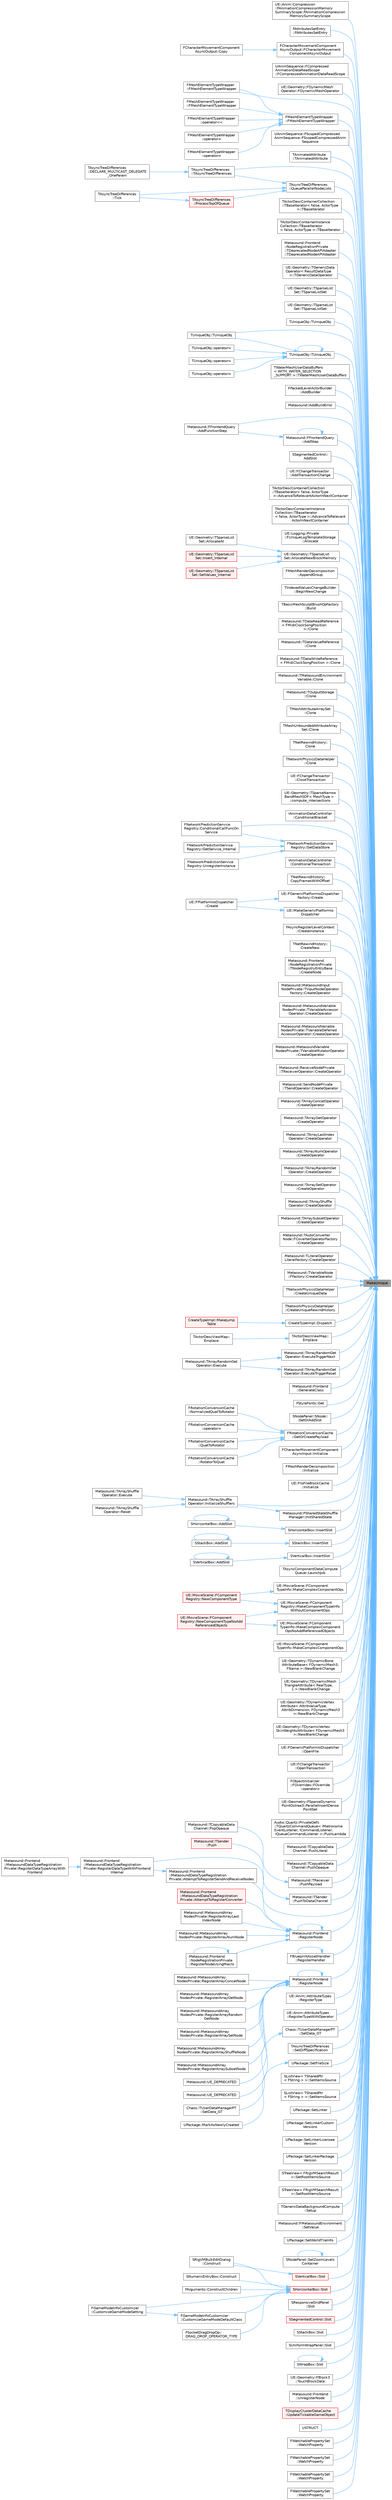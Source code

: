 digraph "MakeUnique"
{
 // INTERACTIVE_SVG=YES
 // LATEX_PDF_SIZE
  bgcolor="transparent";
  edge [fontname=Helvetica,fontsize=10,labelfontname=Helvetica,labelfontsize=10];
  node [fontname=Helvetica,fontsize=10,shape=box,height=0.2,width=0.4];
  rankdir="RL";
  Node1 [id="Node000001",label="MakeUnique",height=0.2,width=0.4,color="gray40", fillcolor="grey60", style="filled", fontcolor="black",tooltip="Overload to cause a compile error when MakeUnique<T[N]> is attempted."];
  Node1 -> Node2 [id="edge1_Node000001_Node000002",dir="back",color="steelblue1",style="solid",tooltip=" "];
  Node2 [id="Node000002",label="UE::Anim::Compression\l::FAnimationCompressionMemory\lSummaryScope::FAnimationCompression\lMemorySummaryScope",height=0.2,width=0.4,color="grey40", fillcolor="white", style="filled",URL="$d5/d18/structUE_1_1Anim_1_1Compression_1_1FAnimationCompressionMemorySummaryScope.html#ae3327f23ef857279e801bccef1d4de46",tooltip=" "];
  Node1 -> Node3 [id="edge2_Node000001_Node000003",dir="back",color="steelblue1",style="solid",tooltip=" "];
  Node3 [id="Node000003",label="FAttributesSetEntry\l::FAttributesSetEntry",height=0.2,width=0.4,color="grey40", fillcolor="white", style="filled",URL="$db/dde/classFAttributesSetEntry.html#a6cf7b97478cbaa28c423699ec5b17672",tooltip="Construct a valid FAttributesSetEntry of the concrete type specified."];
  Node1 -> Node4 [id="edge3_Node000001_Node000004",dir="back",color="steelblue1",style="solid",tooltip=" "];
  Node4 [id="Node000004",label="FCharacterMovementComponent\lAsyncOutput::FCharacterMovement\lComponentAsyncOutput",height=0.2,width=0.4,color="grey40", fillcolor="white", style="filled",URL="$db/d49/structFCharacterMovementComponentAsyncOutput.html#abe2a39ee21b822799dfb53ac25311e48",tooltip=" "];
  Node4 -> Node5 [id="edge4_Node000004_Node000005",dir="back",color="steelblue1",style="solid",tooltip=" "];
  Node5 [id="Node000005",label="FCharacterMovementComponent\lAsyncOutput::Copy",height=0.2,width=0.4,color="grey40", fillcolor="white", style="filled",URL="$db/d49/structFCharacterMovementComponentAsyncOutput.html#a4fdb5b9e27a382d0fc57a11194564eed",tooltip=" "];
  Node1 -> Node6 [id="edge5_Node000001_Node000006",dir="back",color="steelblue1",style="solid",tooltip=" "];
  Node6 [id="Node000006",label="UAnimSequence::FCompressed\lAnimationDataReadScope\l::FCompressedAnimationDataReadScope",height=0.2,width=0.4,color="grey40", fillcolor="white", style="filled",URL="$d6/dfd/structUAnimSequence_1_1FCompressedAnimationDataReadScope.html#afc1648b3545df8b5984e97359bcd1987",tooltip=" "];
  Node1 -> Node7 [id="edge6_Node000001_Node000007",dir="back",color="steelblue1",style="solid",tooltip=" "];
  Node7 [id="Node000007",label="UE::Geometry::FDynamicMesh\lOperator::FDynamicMeshOperator",height=0.2,width=0.4,color="grey40", fillcolor="white", style="filled",URL="$d2/d3e/classUE_1_1Geometry_1_1FDynamicMeshOperator.html#ab3ab54552c0f598ccaf662d38a7558a0",tooltip=" "];
  Node1 -> Node8 [id="edge7_Node000001_Node000008",dir="back",color="steelblue1",style="solid",tooltip=" "];
  Node8 [id="Node000008",label="FMeshElementTypeWrapper\l::FMeshElementTypeWrapper",height=0.2,width=0.4,color="grey40", fillcolor="white", style="filled",URL="$dd/d20/classFMeshElementTypeWrapper.html#a2a1a02d8f05e173f334e44a99607a8cf",tooltip="Copy constructor - make a deep copy of the MeshElementType through the TUniquePtr."];
  Node1 -> Node9 [id="edge8_Node000001_Node000009",dir="back",color="steelblue1",style="solid",tooltip=" "];
  Node9 [id="Node000009",label="FMeshElementTypeWrapper\l::FMeshElementTypeWrapper",height=0.2,width=0.4,color="grey40", fillcolor="white", style="filled",URL="$dd/d20/classFMeshElementTypeWrapper.html#a7726bed993f9498fdfb572f7654c2650",tooltip="Default constructor - construct a MeshElementType, optionally with more than one channel."];
  Node9 -> Node8 [id="edge9_Node000009_Node000008",dir="back",color="steelblue1",style="solid",tooltip=" "];
  Node9 -> Node10 [id="edge10_Node000009_Node000010",dir="back",color="steelblue1",style="solid",tooltip=" "];
  Node10 [id="Node000010",label="FMeshElementTypeWrapper\l::FMeshElementTypeWrapper",height=0.2,width=0.4,color="grey40", fillcolor="white", style="filled",URL="$dd/d20/classFMeshElementTypeWrapper.html#ae5009573e5c08865a96354d7d1196ccf",tooltip="Default move constructor."];
  Node9 -> Node11 [id="edge11_Node000009_Node000011",dir="back",color="steelblue1",style="solid",tooltip=" "];
  Node11 [id="Node000011",label="FMeshElementTypeWrapper\l::operator\<\<",height=0.2,width=0.4,color="grey40", fillcolor="white", style="filled",URL="$dd/d20/classFMeshElementTypeWrapper.html#ab423c41a8b10b7c3a53a42cb54002ec5",tooltip="Serializer."];
  Node9 -> Node12 [id="edge12_Node000009_Node000012",dir="back",color="steelblue1",style="solid",tooltip=" "];
  Node12 [id="Node000012",label="FMeshElementTypeWrapper\l::operator=",height=0.2,width=0.4,color="grey40", fillcolor="white", style="filled",URL="$dd/d20/classFMeshElementTypeWrapper.html#a13159314c2ea855ec2300dc327bb7988",tooltip="Copy assignment."];
  Node9 -> Node13 [id="edge13_Node000009_Node000013",dir="back",color="steelblue1",style="solid",tooltip=" "];
  Node13 [id="Node000013",label="FMeshElementTypeWrapper\l::operator=",height=0.2,width=0.4,color="grey40", fillcolor="white", style="filled",URL="$dd/d20/classFMeshElementTypeWrapper.html#ac5b50b91925e3ac729a445ff80823663",tooltip="Default move assignment."];
  Node1 -> Node14 [id="edge14_Node000001_Node000014",dir="back",color="steelblue1",style="solid",tooltip=" "];
  Node14 [id="Node000014",label="UAnimSequence::FScopedCompressed\lAnimSequence::FScopedCompressedAnim\lSequence",height=0.2,width=0.4,color="grey40", fillcolor="white", style="filled",URL="$d6/d9f/structUAnimSequence_1_1FScopedCompressedAnimSequence.html#a65334fbd65a390c9ec6d3c5032c6b044",tooltip=" "];
  Node1 -> Node15 [id="edge15_Node000001_Node000015",dir="back",color="steelblue1",style="solid",tooltip=" "];
  Node15 [id="Node000015",label="TAnimatedAttribute\l::TAnimatedAttribute",height=0.2,width=0.4,color="grey40", fillcolor="white", style="filled",URL="$d3/d6c/classTAnimatedAttribute.html#abc1140711cdccc510b5ebd7a6bef4cf7",tooltip="Construct only from interpolator settings This is used only for the Create methods and only accessibl..."];
  Node1 -> Node16 [id="edge16_Node000001_Node000016",dir="back",color="steelblue1",style="solid",tooltip=" "];
  Node16 [id="Node000016",label="TAsyncTreeDifferences\l::TAsyncTreeDifferences",height=0.2,width=0.4,color="grey40", fillcolor="white", style="filled",URL="$d7/d73/classTAsyncTreeDifferences.html#a6680f6e8715954e4e8bcd67859c70cf4",tooltip=" "];
  Node16 -> Node17 [id="edge17_Node000016_Node000017",dir="back",color="steelblue1",style="solid",tooltip=" "];
  Node17 [id="Node000017",label="TAsyncTreeDifferences\l::DECLARE_MULTICAST_DELEGATE\l_OneParam",height=0.2,width=0.4,color="grey40", fillcolor="white", style="filled",URL="$d7/d73/classTAsyncTreeDifferences.html#a32494cf8eab418fee5a9f7858811418b",tooltip=" "];
  Node1 -> Node18 [id="edge18_Node000001_Node000018",dir="back",color="steelblue1",style="solid",tooltip=" "];
  Node18 [id="Node000018",label="TActorDescContainerCollection\l::TBaseIterator\< false, ActorType\l \>::TBaseIterator",height=0.2,width=0.4,color="grey40", fillcolor="white", style="filled",URL="$d0/d8c/classTActorDescContainerCollection_1_1TBaseIterator.html#aff21b687de4a5da57f3974e5db780021",tooltip=" "];
  Node1 -> Node19 [id="edge19_Node000001_Node000019",dir="back",color="steelblue1",style="solid",tooltip=" "];
  Node19 [id="Node000019",label="TActorDescContainerInstance\lCollection::TBaseIterator\l\< false, ActorType \>::TBaseIterator",height=0.2,width=0.4,color="grey40", fillcolor="white", style="filled",URL="$dd/da4/classTActorDescContainerInstanceCollection_1_1TBaseIterator.html#abbe7a0b1745622d73c700e198d6e0f33",tooltip=" "];
  Node1 -> Node20 [id="edge20_Node000001_Node000020",dir="back",color="steelblue1",style="solid",tooltip=" "];
  Node20 [id="Node000020",label="Metasound::Frontend\l::NodeRegistrationPrivate\l::TDeprecatedNodeAPIAdapter\l::TDeprecatedNodeAPIAdapter",height=0.2,width=0.4,color="grey40", fillcolor="white", style="filled",URL="$d7/dcc/classMetasound_1_1Frontend_1_1NodeRegistrationPrivate_1_1TDeprecatedNodeAPIAdapter.html#a5f49899651217de440b33cad7200dc9b",tooltip=" "];
  Node1 -> Node21 [id="edge21_Node000001_Node000021",dir="back",color="steelblue1",style="solid",tooltip=" "];
  Node21 [id="Node000021",label="UE::Geometry::TGenericData\lOperator\< ResultDataType\l \>::TGenericDataOperator",height=0.2,width=0.4,color="grey40", fillcolor="white", style="filled",URL="$d1/d72/classUE_1_1Geometry_1_1TGenericDataOperator.html#a41b1419099dd352f9eb0c90d5cd3af00",tooltip=" "];
  Node1 -> Node22 [id="edge22_Node000001_Node000022",dir="back",color="steelblue1",style="solid",tooltip=" "];
  Node22 [id="Node000022",label="UE::Geometry::TSparseList\lSet::TSparseListSet",height=0.2,width=0.4,color="grey40", fillcolor="white", style="filled",URL="$de/de5/structUE_1_1Geometry_1_1TSparseListSet.html#a08e1960c942bd8fc32ff4873cf6ac526",tooltip=" "];
  Node1 -> Node23 [id="edge23_Node000001_Node000023",dir="back",color="steelblue1",style="solid",tooltip=" "];
  Node23 [id="Node000023",label="UE::Geometry::TSparseList\lSet::TSparseListSet",height=0.2,width=0.4,color="grey40", fillcolor="white", style="filled",URL="$de/de5/structUE_1_1Geometry_1_1TSparseListSet.html#a2a259beaeb8deaad2e3dcab66aa947d6",tooltip=" "];
  Node1 -> Node24 [id="edge24_Node000001_Node000024",dir="back",color="steelblue1",style="solid",tooltip=" "];
  Node24 [id="Node000024",label="TUniqueObj::TUniqueObj",height=0.2,width=0.4,color="grey40", fillcolor="white", style="filled",URL="$de/d7e/classTUniqueObj.html#ad8969969d3022233a59e97b2e796105b",tooltip=" "];
  Node1 -> Node25 [id="edge25_Node000001_Node000025",dir="back",color="steelblue1",style="solid",tooltip=" "];
  Node25 [id="Node000025",label="TUniqueObj::TUniqueObj",height=0.2,width=0.4,color="grey40", fillcolor="white", style="filled",URL="$de/d7e/classTUniqueObj.html#af39429eb4bfa14b8f8b788db3c3e56f7",tooltip=" "];
  Node25 -> Node25 [id="edge26_Node000025_Node000025",dir="back",color="steelblue1",style="solid",tooltip=" "];
  Node25 -> Node26 [id="edge27_Node000025_Node000026",dir="back",color="steelblue1",style="solid",tooltip=" "];
  Node26 [id="Node000026",label="TUniqueObj::TUniqueObj",height=0.2,width=0.4,color="grey40", fillcolor="white", style="filled",URL="$de/d7e/classTUniqueObj.html#a120b9cc9086381e44ad158e845902c4a",tooltip=" "];
  Node25 -> Node27 [id="edge28_Node000025_Node000027",dir="back",color="steelblue1",style="solid",tooltip=" "];
  Node27 [id="Node000027",label="TUniqueObj::operator=",height=0.2,width=0.4,color="grey40", fillcolor="white", style="filled",URL="$de/d7e/classTUniqueObj.html#a4a6d52a8977de43aea60585deaf90865",tooltip=" "];
  Node25 -> Node28 [id="edge29_Node000025_Node000028",dir="back",color="steelblue1",style="solid",tooltip=" "];
  Node28 [id="Node000028",label="TUniqueObj::operator=",height=0.2,width=0.4,color="grey40", fillcolor="white", style="filled",URL="$de/d7e/classTUniqueObj.html#a4dcb9e7437a3d1f53c80f09e4d500d1b",tooltip=" "];
  Node25 -> Node29 [id="edge30_Node000025_Node000029",dir="back",color="steelblue1",style="solid",tooltip=" "];
  Node29 [id="Node000029",label="TUniqueObj::operator=",height=0.2,width=0.4,color="grey40", fillcolor="white", style="filled",URL="$de/d7e/classTUniqueObj.html#a691c69fd228874c7c169c5f7804dee7c",tooltip=" "];
  Node1 -> Node26 [id="edge31_Node000001_Node000026",dir="back",color="steelblue1",style="solid",tooltip=" "];
  Node1 -> Node30 [id="edge32_Node000001_Node000030",dir="back",color="steelblue1",style="solid",tooltip=" "];
  Node30 [id="Node000030",label="TWaterMeshUserDataBuffers\l\< WITH_WATER_SELECTION\l_SUPPORT \>::TWaterMeshUserDataBuffers",height=0.2,width=0.4,color="grey40", fillcolor="white", style="filled",URL="$dc/d2e/structTWaterMeshUserDataBuffers.html#acb8567ee24da6cfcfb124f6fd73d7f81",tooltip=" "];
  Node1 -> Node31 [id="edge33_Node000001_Node000031",dir="back",color="steelblue1",style="solid",tooltip=" "];
  Node31 [id="Node000031",label="FPackedLevelActorBuilder\l::AddBuilder",height=0.2,width=0.4,color="grey40", fillcolor="white", style="filled",URL="$d5/da8/classFPackedLevelActorBuilder.html#af3c5ccc0025583abbe2369daf9cd21df",tooltip=" "];
  Node1 -> Node32 [id="edge34_Node000001_Node000032",dir="back",color="steelblue1",style="solid",tooltip=" "];
  Node32 [id="Node000032",label="Metasound::AddBuildError",height=0.2,width=0.4,color="grey40", fillcolor="white", style="filled",URL="$d8/d33/namespaceMetasound.html#a0915f282bec2464ac7f3762bf739b520",tooltip="Convenience template for adding build errors."];
  Node1 -> Node33 [id="edge35_Node000001_Node000033",dir="back",color="steelblue1",style="solid",tooltip=" "];
  Node33 [id="Node000033",label="Metasound::FFrontendQuery\l::AddFunctionStep",height=0.2,width=0.4,color="grey40", fillcolor="white", style="filled",URL="$d3/d64/classMetasound_1_1FFrontendQuery.html#a1e34435016b5ac0e78b05c2a222d637e",tooltip=" "];
  Node1 -> Node34 [id="edge36_Node000001_Node000034",dir="back",color="steelblue1",style="solid",tooltip=" "];
  Node34 [id="Node000034",label="SSegmentedControl::\lAddSlot",height=0.2,width=0.4,color="grey40", fillcolor="white", style="filled",URL="$d3/daa/classSSegmentedControl.html#a8fc5d92b6647fa4e32be0accdbc2a19a",tooltip=" "];
  Node1 -> Node35 [id="edge37_Node000001_Node000035",dir="back",color="steelblue1",style="solid",tooltip=" "];
  Node35 [id="Node000035",label="Metasound::FFrontendQuery\l::AddStep",height=0.2,width=0.4,color="grey40", fillcolor="white", style="filled",URL="$d3/d64/classMetasound_1_1FFrontendQuery.html#a47159922bb5a90c825aa214bf8c7d579",tooltip="Add a step to the query."];
  Node35 -> Node33 [id="edge38_Node000035_Node000033",dir="back",color="steelblue1",style="solid",tooltip=" "];
  Node35 -> Node35 [id="edge39_Node000035_Node000035",dir="back",color="steelblue1",style="solid",tooltip=" "];
  Node1 -> Node36 [id="edge40_Node000001_Node000036",dir="back",color="steelblue1",style="solid",tooltip=" "];
  Node36 [id="Node000036",label="UE::FChangeTransactor\l::AddTransactionChange",height=0.2,width=0.4,color="grey40", fillcolor="white", style="filled",URL="$df/d29/structUE_1_1FChangeTransactor.html#acad54278634af86b65f6d0777f9f67a1",tooltip="Inserts a FChange instance into the compound change data."];
  Node1 -> Node37 [id="edge41_Node000001_Node000037",dir="back",color="steelblue1",style="solid",tooltip=" "];
  Node37 [id="Node000037",label="TActorDescContainerCollection\l::TBaseIterator\< false, ActorType\l \>::AdvanceToRelevantActorInNextContainer",height=0.2,width=0.4,color="grey40", fillcolor="white", style="filled",URL="$d0/d8c/classTActorDescContainerCollection_1_1TBaseIterator.html#ae6672a66a6f2dbc597867a7dd81bb88e",tooltip=" "];
  Node1 -> Node38 [id="edge42_Node000001_Node000038",dir="back",color="steelblue1",style="solid",tooltip=" "];
  Node38 [id="Node000038",label="TActorDescContainerInstance\lCollection::TBaseIterator\l\< false, ActorType \>::AdvanceToRelevant\lActorInNextContainer",height=0.2,width=0.4,color="grey40", fillcolor="white", style="filled",URL="$dd/da4/classTActorDescContainerInstanceCollection_1_1TBaseIterator.html#a293969ad7e4bfb93a04032be3722a68b",tooltip=" "];
  Node1 -> Node39 [id="edge43_Node000001_Node000039",dir="back",color="steelblue1",style="solid",tooltip=" "];
  Node39 [id="Node000039",label="UE::Logging::Private\l::FUniqueLogTemplateStorage\l::Allocate",height=0.2,width=0.4,color="grey40", fillcolor="white", style="filled",URL="$de/d19/classUE_1_1Logging_1_1Private_1_1FUniqueLogTemplateStorage.html#a83538de248ffea24102c46ac4197f7ae",tooltip=" "];
  Node1 -> Node40 [id="edge44_Node000001_Node000040",dir="back",color="steelblue1",style="solid",tooltip=" "];
  Node40 [id="Node000040",label="UE::Geometry::TSparseList\lSet::AllocateNewBlockMemory",height=0.2,width=0.4,color="grey40", fillcolor="white", style="filled",URL="$de/de5/structUE_1_1Geometry_1_1TSparseListSet.html#a046751c78cee543dd6529568917175d1",tooltip=" "];
  Node40 -> Node41 [id="edge45_Node000040_Node000041",dir="back",color="steelblue1",style="solid",tooltip=" "];
  Node41 [id="Node000041",label="UE::Geometry::TSparseList\lSet::AllocateAt",height=0.2,width=0.4,color="grey40", fillcolor="white", style="filled",URL="$de/de5/structUE_1_1Geometry_1_1TSparseListSet.html#a5a2281d88b1a5a8710c729b99641a62b",tooltip="Create a list at the given ListIndex."];
  Node40 -> Node42 [id="edge46_Node000040_Node000042",dir="back",color="steelblue1",style="solid",tooltip=" "];
  Node42 [id="Node000042",label="UE::Geometry::TSparseList\lSet::Insert_Internal",height=0.2,width=0.4,color="red", fillcolor="#FFF0F0", style="filled",URL="$de/de5/structUE_1_1Geometry_1_1TSparseListSet.html#a823b22c0f2a16de9a144b6dae6f8d8eb",tooltip=" "];
  Node40 -> Node45 [id="edge47_Node000040_Node000045",dir="back",color="steelblue1",style="solid",tooltip=" "];
  Node45 [id="Node000045",label="UE::Geometry::TSparseList\lSet::SetValues_Internal",height=0.2,width=0.4,color="red", fillcolor="#FFF0F0", style="filled",URL="$de/de5/structUE_1_1Geometry_1_1TSparseListSet.html#af5f0c8e6578fb8d18657859bb4a3f3bf",tooltip=" "];
  Node1 -> Node48 [id="edge48_Node000001_Node000048",dir="back",color="steelblue1",style="solid",tooltip=" "];
  Node48 [id="Node000048",label="FMeshRenderDecomposition\l::AppendGroup",height=0.2,width=0.4,color="grey40", fillcolor="white", style="filled",URL="$d5/d33/classFMeshRenderDecomposition.html#a3fc7a7047e3809c90731c728224df22f",tooltip=" "];
  Node1 -> Node49 [id="edge49_Node000001_Node000049",dir="back",color="steelblue1",style="solid",tooltip=" "];
  Node49 [id="Node000049",label="TIndexedValuesChangeBuilder\l::BeginNewChange",height=0.2,width=0.4,color="grey40", fillcolor="white", style="filled",URL="$d4/dbb/classTIndexedValuesChangeBuilder.html#a63f30209079001a56d008f95610ad0f4",tooltip="Allocate a new change and start tracking."];
  Node1 -> Node50 [id="edge50_Node000001_Node000050",dir="back",color="steelblue1",style="solid",tooltip=" "];
  Node50 [id="Node000050",label="TBasicMeshSculptBrushOpFactory\l::Build",height=0.2,width=0.4,color="grey40", fillcolor="white", style="filled",URL="$de/d0f/classTBasicMeshSculptBrushOpFactory.html#a23ac174f964468c765662c14db794974",tooltip=" "];
  Node1 -> Node51 [id="edge51_Node000001_Node000051",dir="back",color="steelblue1",style="solid",tooltip=" "];
  Node51 [id="Node000051",label="Metasound::TDataReadReference\l\< FMidiClockSongPosition\l \>::Clone",height=0.2,width=0.4,color="grey40", fillcolor="white", style="filled",URL="$d5/df2/classMetasound_1_1TDataReadReference.html#aeb654bc2b032808bd8245d4faef749f9",tooltip=" "];
  Node1 -> Node52 [id="edge52_Node000001_Node000052",dir="back",color="steelblue1",style="solid",tooltip=" "];
  Node52 [id="Node000052",label="Metasound::TDataValueReference\l::Clone",height=0.2,width=0.4,color="grey40", fillcolor="white", style="filled",URL="$df/dbf/classMetasound_1_1TDataValueReference.html#a0733fe6663ea6ae0d47e9907946865e8",tooltip="Create a clone of this parameter reference."];
  Node1 -> Node53 [id="edge53_Node000001_Node000053",dir="back",color="steelblue1",style="solid",tooltip=" "];
  Node53 [id="Node000053",label="Metasound::TDataWriteReference\l\< FMidiClockSongPosition \>::Clone",height=0.2,width=0.4,color="grey40", fillcolor="white", style="filled",URL="$d9/d7f/classMetasound_1_1TDataWriteReference.html#a60103aa5d114cba7c0cd89de56cf3f41",tooltip=" "];
  Node1 -> Node54 [id="edge54_Node000001_Node000054",dir="back",color="steelblue1",style="solid",tooltip=" "];
  Node54 [id="Node000054",label="Metasound::TMetasoundEnvironment\lVariable::Clone",height=0.2,width=0.4,color="grey40", fillcolor="white", style="filled",URL="$d3/d76/classMetasound_1_1TMetasoundEnvironmentVariable.html#a557a49f4049eeeb3305f7a05a786d170",tooltip="Create a clone of this environment variable."];
  Node1 -> Node55 [id="edge55_Node000001_Node000055",dir="back",color="steelblue1",style="solid",tooltip=" "];
  Node55 [id="Node000055",label="Metasound::TOutputStorage\l::Clone",height=0.2,width=0.4,color="grey40", fillcolor="white", style="filled",URL="$d5/d7f/classMetasound_1_1TOutputStorage.html#a5b2e02e500c024fc8b42d7ae87537b30",tooltip=" "];
  Node1 -> Node56 [id="edge56_Node000001_Node000056",dir="back",color="steelblue1",style="solid",tooltip=" "];
  Node56 [id="Node000056",label="TMeshAttributeArraySet\l::Clone",height=0.2,width=0.4,color="grey40", fillcolor="white", style="filled",URL="$d4/d6f/classTMeshAttributeArraySet.html#af49fbb252e8776caa59d160e7084e5de",tooltip="Creates a copy of itself and returns a TUniquePtr to it."];
  Node1 -> Node57 [id="edge57_Node000001_Node000057",dir="back",color="steelblue1",style="solid",tooltip=" "];
  Node57 [id="Node000057",label="TMeshUnboundedAttributeArray\lSet::Clone",height=0.2,width=0.4,color="grey40", fillcolor="white", style="filled",URL="$d1/d24/classTMeshUnboundedAttributeArraySet.html#acab712ad8d07bfc8c042675ae020621c",tooltip="Creates a copy of itself and returns a TUniquePtr to it."];
  Node1 -> Node58 [id="edge58_Node000001_Node000058",dir="back",color="steelblue1",style="solid",tooltip=" "];
  Node58 [id="Node000058",label="TNetRewindHistory::\lClone",height=0.2,width=0.4,color="grey40", fillcolor="white", style="filled",URL="$de/d6f/structTNetRewindHistory.html#a001f56c4425ae37a95377bbcfdc5caeb",tooltip=" "];
  Node1 -> Node59 [id="edge59_Node000001_Node000059",dir="back",color="steelblue1",style="solid",tooltip=" "];
  Node59 [id="Node000059",label="TNetworkPhysicsDataHelper\l::Clone",height=0.2,width=0.4,color="grey40", fillcolor="white", style="filled",URL="$df/d06/structTNetworkPhysicsDataHelper.html#a8e66d6e4b8d37794d42df64693462f28",tooltip=" "];
  Node1 -> Node60 [id="edge60_Node000001_Node000060",dir="back",color="steelblue1",style="solid",tooltip=" "];
  Node60 [id="Node000060",label="UE::FChangeTransactor\l::CloseTransaction",height=0.2,width=0.4,color="grey40", fillcolor="white", style="filled",URL="$df/d29/structUE_1_1FChangeTransactor.html#ac57cdad0e6400e07d2703d0387e54234",tooltip="Closes the currently pending transaction, inserting a FCompoundChange object, containing any FChange'..."];
  Node1 -> Node61 [id="edge61_Node000001_Node000061",dir="back",color="steelblue1",style="solid",tooltip=" "];
  Node61 [id="Node000061",label="UE::Geometry::TSparseNarrow\lBandMeshSDF\< MeshType \>\l::compute_intersections",height=0.2,width=0.4,color="grey40", fillcolor="white", style="filled",URL="$d4/d11/classUE_1_1Geometry_1_1TSparseNarrowBandMeshSDF.html#a9463e928916b93daaff64af2a447c047",tooltip=" "];
  Node1 -> Node62 [id="edge62_Node000001_Node000062",dir="back",color="steelblue1",style="solid",tooltip=" "];
  Node62 [id="Node000062",label="IAnimationDataController\l::ConditionalBracket",height=0.2,width=0.4,color="grey40", fillcolor="white", style="filled",URL="$d5/db0/classIAnimationDataController.html#ae56e9337819c77262c1c7b8daffc5677",tooltip=" "];
  Node1 -> Node63 [id="edge63_Node000001_Node000063",dir="back",color="steelblue1",style="solid",tooltip=" "];
  Node63 [id="Node000063",label="FNetworkPredictionService\lRegistry::ConditionalCallFuncOn\lService",height=0.2,width=0.4,color="grey40", fillcolor="white", style="filled",URL="$d0/d22/classFNetworkPredictionServiceRegistry.html#a45d61c7ed58fffbbf0f054e73c972f7a",tooltip=" "];
  Node1 -> Node64 [id="edge64_Node000001_Node000064",dir="back",color="steelblue1",style="solid",tooltip=" "];
  Node64 [id="Node000064",label="IAnimationDataController\l::ConditionalTransaction",height=0.2,width=0.4,color="grey40", fillcolor="white", style="filled",URL="$d5/db0/classIAnimationDataController.html#a3b8034c4a990b08af81c4a6684ce0fd1",tooltip=" "];
  Node1 -> Node65 [id="edge65_Node000001_Node000065",dir="back",color="steelblue1",style="solid",tooltip=" "];
  Node65 [id="Node000065",label="TNetRewindHistory::\lCopyFramesWithOffset",height=0.2,width=0.4,color="grey40", fillcolor="white", style="filled",URL="$de/d6f/structTNetRewindHistory.html#aeddebd44c0b9f236f44de8eaf34e6f9a",tooltip=" "];
  Node1 -> Node66 [id="edge66_Node000001_Node000066",dir="back",color="steelblue1",style="solid",tooltip=" "];
  Node66 [id="Node000066",label="UE::FGenericPlatformIoDispatcher\lFactory::Create",height=0.2,width=0.4,color="grey40", fillcolor="white", style="filled",URL="$d4/d57/classUE_1_1FGenericPlatformIoDispatcherFactory.html#a0743cda0a8f86fc37d9faf703928f10f",tooltip=" "];
  Node66 -> Node67 [id="edge67_Node000066_Node000067",dir="back",color="steelblue1",style="solid",tooltip=" "];
  Node67 [id="Node000067",label="UE::FPlatformIoDispatcher\l::Create",height=0.2,width=0.4,color="grey40", fillcolor="white", style="filled",URL="$d9/da0/classUE_1_1FPlatformIoDispatcher.html#adb1d0b02d08e78d4f0bc2dadff22c0c9",tooltip=" "];
  Node1 -> Node68 [id="edge68_Node000001_Node000068",dir="back",color="steelblue1",style="solid",tooltip=" "];
  Node68 [id="Node000068",label="FAsyncRegisterLevelContext\l::CreateInstance",height=0.2,width=0.4,color="grey40", fillcolor="white", style="filled",URL="$d8/dcb/structFAsyncRegisterLevelContext.html#a4874a660a66f50fcaf3ec2d2263690a7",tooltip=" "];
  Node1 -> Node69 [id="edge69_Node000001_Node000069",dir="back",color="steelblue1",style="solid",tooltip=" "];
  Node69 [id="Node000069",label="TNetRewindHistory::\lCreateNew",height=0.2,width=0.4,color="grey40", fillcolor="white", style="filled",URL="$de/d6f/structTNetRewindHistory.html#a0353afec93805a4c9b77bcff98c0c670",tooltip=" "];
  Node1 -> Node70 [id="edge70_Node000001_Node000070",dir="back",color="steelblue1",style="solid",tooltip=" "];
  Node70 [id="Node000070",label="Metasound::Frontend\l::NodeRegistrationPrivate\l::TNodeRegistryEntryBase\l::CreateNode",height=0.2,width=0.4,color="grey40", fillcolor="white", style="filled",URL="$d4/d64/classMetasound_1_1Frontend_1_1NodeRegistrationPrivate_1_1TNodeRegistryEntryBase.html#ad0ce139ad1c7e65d3d2dda7ee83f22b7",tooltip="Create a node given FNodeData."];
  Node1 -> Node71 [id="edge71_Node000001_Node000071",dir="back",color="steelblue1",style="solid",tooltip=" "];
  Node71 [id="Node000071",label="Metasound::MetasoundInput\lNodePrivate::TInputNodeOperator\lFactory::CreateOperator",height=0.2,width=0.4,color="grey40", fillcolor="white", style="filled",URL="$d4/d82/classMetasound_1_1MetasoundInputNodePrivate_1_1TInputNodeOperatorFactory.html#a398fcaa3c8f3bc23d962f842a178df35",tooltip=" "];
  Node1 -> Node72 [id="edge72_Node000001_Node000072",dir="back",color="steelblue1",style="solid",tooltip=" "];
  Node72 [id="Node000072",label="Metasound::MetasoundVariable\lNodesPrivate::TVariableAccessor\lOperator::CreateOperator",height=0.2,width=0.4,color="grey40", fillcolor="white", style="filled",URL="$da/def/classMetasound_1_1MetasoundVariableNodesPrivate_1_1TVariableAccessorOperator.html#a4e98c1afc45649fa49b7d027a7cd9e21",tooltip=" "];
  Node1 -> Node73 [id="edge73_Node000001_Node000073",dir="back",color="steelblue1",style="solid",tooltip=" "];
  Node73 [id="Node000073",label="Metasound::MetasoundVariable\lNodesPrivate::TVariableDeferred\lAccessorOperator::CreateOperator",height=0.2,width=0.4,color="grey40", fillcolor="white", style="filled",URL="$df/d7b/classMetasound_1_1MetasoundVariableNodesPrivate_1_1TVariableDeferredAccessorOperator.html#adfb04df2ab955d3ecb0c83e100cab0a2",tooltip=" "];
  Node1 -> Node74 [id="edge74_Node000001_Node000074",dir="back",color="steelblue1",style="solid",tooltip=" "];
  Node74 [id="Node000074",label="Metasound::MetasoundVariable\lNodesPrivate::TVariableMutatorOperator\l::CreateOperator",height=0.2,width=0.4,color="grey40", fillcolor="white", style="filled",URL="$d4/d7f/classMetasound_1_1MetasoundVariableNodesPrivate_1_1TVariableMutatorOperator.html#a8e4f2c55605164529d9d3bf3af0f782b",tooltip=" "];
  Node1 -> Node75 [id="edge75_Node000001_Node000075",dir="back",color="steelblue1",style="solid",tooltip=" "];
  Node75 [id="Node000075",label="Metasound::ReceiveNodePrivate\l::TReceiverOperator::CreateOperator",height=0.2,width=0.4,color="grey40", fillcolor="white", style="filled",URL="$de/dd9/classMetasound_1_1ReceiveNodePrivate_1_1TReceiverOperator.html#af5db01146fdfacd9cf35188a596be7f2",tooltip=" "];
  Node1 -> Node76 [id="edge76_Node000001_Node000076",dir="back",color="steelblue1",style="solid",tooltip=" "];
  Node76 [id="Node000076",label="Metasound::SendNodePrivate\l::TSendOperator::CreateOperator",height=0.2,width=0.4,color="grey40", fillcolor="white", style="filled",URL="$d2/d18/classMetasound_1_1SendNodePrivate_1_1TSendOperator.html#afdbe1857a26f9410d6aeddf56c8934f7",tooltip=" "];
  Node1 -> Node77 [id="edge77_Node000001_Node000077",dir="back",color="steelblue1",style="solid",tooltip=" "];
  Node77 [id="Node000077",label="Metasound::TArrayConcatOperator\l::CreateOperator",height=0.2,width=0.4,color="grey40", fillcolor="white", style="filled",URL="$d2/d8d/classMetasound_1_1TArrayConcatOperator.html#a9bc28c9b1a08e48864b88b34a74466c9",tooltip=" "];
  Node1 -> Node78 [id="edge78_Node000001_Node000078",dir="back",color="steelblue1",style="solid",tooltip=" "];
  Node78 [id="Node000078",label="Metasound::TArrayGetOperator\l::CreateOperator",height=0.2,width=0.4,color="grey40", fillcolor="white", style="filled",URL="$d5/dac/classMetasound_1_1TArrayGetOperator.html#a53c1d2c797cb62c1de71995d4e1638d1",tooltip=" "];
  Node1 -> Node79 [id="edge79_Node000001_Node000079",dir="back",color="steelblue1",style="solid",tooltip=" "];
  Node79 [id="Node000079",label="Metasound::TArrayLastIndex\lOperator::CreateOperator",height=0.2,width=0.4,color="grey40", fillcolor="white", style="filled",URL="$db/d89/classMetasound_1_1TArrayLastIndexOperator.html#aa87e6e0573925ce5465f1c1985b5af5e",tooltip=" "];
  Node1 -> Node80 [id="edge80_Node000001_Node000080",dir="back",color="steelblue1",style="solid",tooltip=" "];
  Node80 [id="Node000080",label="Metasound::TArrayNumOperator\l::CreateOperator",height=0.2,width=0.4,color="grey40", fillcolor="white", style="filled",URL="$d6/db8/classMetasound_1_1TArrayNumOperator.html#ae36c05d0af76d9276a14bb125ddcbf7a",tooltip=" "];
  Node1 -> Node81 [id="edge81_Node000001_Node000081",dir="back",color="steelblue1",style="solid",tooltip=" "];
  Node81 [id="Node000081",label="Metasound::TArrayRandomGet\lOperator::CreateOperator",height=0.2,width=0.4,color="grey40", fillcolor="white", style="filled",URL="$d5/d6e/classMetasound_1_1TArrayRandomGetOperator.html#ae559449a5f0585e054c9cdf1c328cc63",tooltip=" "];
  Node1 -> Node82 [id="edge82_Node000001_Node000082",dir="back",color="steelblue1",style="solid",tooltip=" "];
  Node82 [id="Node000082",label="Metasound::TArraySetOperator\l::CreateOperator",height=0.2,width=0.4,color="grey40", fillcolor="white", style="filled",URL="$d8/d26/classMetasound_1_1TArraySetOperator.html#a804bba8dc1fadce5aa7e30fb05b5d769",tooltip=" "];
  Node1 -> Node83 [id="edge83_Node000001_Node000083",dir="back",color="steelblue1",style="solid",tooltip=" "];
  Node83 [id="Node000083",label="Metasound::TArrayShuffle\lOperator::CreateOperator",height=0.2,width=0.4,color="grey40", fillcolor="white", style="filled",URL="$d2/dd1/classMetasound_1_1TArrayShuffleOperator.html#a4b801748524fea376368fa0145a802cd",tooltip=" "];
  Node1 -> Node84 [id="edge84_Node000001_Node000084",dir="back",color="steelblue1",style="solid",tooltip=" "];
  Node84 [id="Node000084",label="Metasound::TArraySubsetOperator\l::CreateOperator",height=0.2,width=0.4,color="grey40", fillcolor="white", style="filled",URL="$d1/db8/classMetasound_1_1TArraySubsetOperator.html#a84c0711913afcbc425491a45fc643456",tooltip=" "];
  Node1 -> Node85 [id="edge85_Node000001_Node000085",dir="back",color="steelblue1",style="solid",tooltip=" "];
  Node85 [id="Node000085",label="Metasound::TAutoConverter\lNode::FCoverterOperatorFactory\l::CreateOperator",height=0.2,width=0.4,color="grey40", fillcolor="white", style="filled",URL="$da/dd5/classMetasound_1_1TAutoConverterNode_1_1FCoverterOperatorFactory.html#aaa6cb2c745cff2e3f70e62e93a83a39c",tooltip=" "];
  Node1 -> Node86 [id="edge86_Node000001_Node000086",dir="back",color="steelblue1",style="solid",tooltip=" "];
  Node86 [id="Node000086",label="Metasound::TLiteralOperator\lLiteralFactory::CreateOperator",height=0.2,width=0.4,color="grey40", fillcolor="white", style="filled",URL="$d4/db3/classMetasound_1_1TLiteralOperatorLiteralFactory.html#ae252cf9d5faff2f0da2ecf8743a58d16",tooltip=" "];
  Node1 -> Node87 [id="edge87_Node000001_Node000087",dir="back",color="steelblue1",style="solid",tooltip=" "];
  Node87 [id="Node000087",label="Metasound::TVariableNode\l::FFactory::CreateOperator",height=0.2,width=0.4,color="grey40", fillcolor="white", style="filled",URL="$d8/db4/classMetasound_1_1TVariableNode_1_1FFactory.html#ae07b3dff0c34b830d793b835495f458d",tooltip=" "];
  Node1 -> Node88 [id="edge88_Node000001_Node000088",dir="back",color="steelblue1",style="solid",tooltip=" "];
  Node88 [id="Node000088",label="TNetworkPhysicsDataHelper\l::CreateUniqueData",height=0.2,width=0.4,color="grey40", fillcolor="white", style="filled",URL="$df/d06/structTNetworkPhysicsDataHelper.html#abf7acf46cf247ce17fa966b5c23cef0e",tooltip=" "];
  Node1 -> Node89 [id="edge89_Node000001_Node000089",dir="back",color="steelblue1",style="solid",tooltip=" "];
  Node89 [id="Node000089",label="TNetworkPhysicsDataHelper\l::CreateUniqueRewindHistory",height=0.2,width=0.4,color="grey40", fillcolor="white", style="filled",URL="$df/d06/structTNetworkPhysicsDataHelper.html#a6797141529c121d7f1bb7cc67bd566c5",tooltip=" "];
  Node1 -> Node90 [id="edge90_Node000001_Node000090",dir="back",color="steelblue1",style="solid",tooltip=" "];
  Node90 [id="Node000090",label="CreateTypeImpl::Dispatch",height=0.2,width=0.4,color="grey40", fillcolor="white", style="filled",URL="$de/d06/namespaceCreateTypeImpl.html#a08b156de119681bbd42b731296de7284",tooltip=" "];
  Node90 -> Node91 [id="edge91_Node000090_Node000091",dir="back",color="steelblue1",style="solid",tooltip=" "];
  Node91 [id="Node000091",label="CreateTypeImpl::MakeJump\lTable",height=0.2,width=0.4,color="red", fillcolor="#FFF0F0", style="filled",URL="$de/d06/namespaceCreateTypeImpl.html#aa138e4bf00103ef378a5b636b7357e25",tooltip=" "];
  Node1 -> Node93 [id="edge92_Node000001_Node000093",dir="back",color="steelblue1",style="solid",tooltip=" "];
  Node93 [id="Node000093",label="TActorDescViewMap::\lEmplace",height=0.2,width=0.4,color="grey40", fillcolor="white", style="filled",URL="$d8/de7/classTActorDescViewMap.html#afe88ec6d9804dc613b2d8f093c8b96df",tooltip=" "];
  Node93 -> Node94 [id="edge93_Node000093_Node000094",dir="back",color="steelblue1",style="solid",tooltip=" "];
  Node94 [id="Node000094",label="TActorDescViewMap::\lEmplace",height=0.2,width=0.4,color="grey40", fillcolor="white", style="filled",URL="$d8/de7/classTActorDescViewMap.html#a8379a1f41cdbddb9f2ef31b8f5910b44",tooltip=" "];
  Node1 -> Node95 [id="edge94_Node000001_Node000095",dir="back",color="steelblue1",style="solid",tooltip=" "];
  Node95 [id="Node000095",label="Metasound::TArrayRandomGet\lOperator::ExecuteTriggerNext",height=0.2,width=0.4,color="grey40", fillcolor="white", style="filled",URL="$d5/d6e/classMetasound_1_1TArrayRandomGetOperator.html#ab8887491ec50c3bd1f81f0a836ad917e",tooltip=" "];
  Node95 -> Node96 [id="edge95_Node000095_Node000096",dir="back",color="steelblue1",style="solid",tooltip=" "];
  Node96 [id="Node000096",label="Metasound::TArrayRandomGet\lOperator::Execute",height=0.2,width=0.4,color="grey40", fillcolor="white", style="filled",URL="$d5/d6e/classMetasound_1_1TArrayRandomGetOperator.html#a92c29f2bae199a8e0558c78733851c41",tooltip=" "];
  Node1 -> Node97 [id="edge96_Node000001_Node000097",dir="back",color="steelblue1",style="solid",tooltip=" "];
  Node97 [id="Node000097",label="Metasound::TArrayRandomGet\lOperator::ExecuteTriggerReset",height=0.2,width=0.4,color="grey40", fillcolor="white", style="filled",URL="$d5/d6e/classMetasound_1_1TArrayRandomGetOperator.html#ad917a0982153d9833c15bce4f8d95412",tooltip=" "];
  Node97 -> Node96 [id="edge97_Node000097_Node000096",dir="back",color="steelblue1",style="solid",tooltip=" "];
  Node1 -> Node98 [id="edge98_Node000001_Node000098",dir="back",color="steelblue1",style="solid",tooltip=" "];
  Node98 [id="Node000098",label="Metasound::Frontend\l::GenerateClass",height=0.2,width=0.4,color="grey40", fillcolor="white", style="filled",URL="$db/d97/namespaceMetasound_1_1Frontend.html#a41dc83883d3fd32ec8d3a330398f1728",tooltip="Generates a new FMetasoundFrontendClass from Node init data."];
  Node1 -> Node99 [id="edge99_Node000001_Node000099",dir="back",color="steelblue1",style="solid",tooltip=" "];
  Node99 [id="Node000099",label="FStyleFonts::Get",height=0.2,width=0.4,color="grey40", fillcolor="white", style="filled",URL="$d5/d5d/structFStyleFonts.html#a2de7f01555c2ebe66cf1d0821c30cc8a",tooltip=" "];
  Node1 -> Node100 [id="edge100_Node000001_Node000100",dir="back",color="steelblue1",style="solid",tooltip=" "];
  Node100 [id="Node000100",label="FNetworkPredictionService\lRegistry::GetDataStore",height=0.2,width=0.4,color="grey40", fillcolor="white", style="filled",URL="$d0/d22/classFNetworkPredictionServiceRegistry.html#abf47689ae1fd45fb455732dfcc9f779e",tooltip=" "];
  Node100 -> Node63 [id="edge101_Node000100_Node000063",dir="back",color="steelblue1",style="solid",tooltip=" "];
  Node100 -> Node101 [id="edge102_Node000100_Node000101",dir="back",color="steelblue1",style="solid",tooltip=" "];
  Node101 [id="Node000101",label="FNetworkPredictionService\lRegistry::GetService_Internal",height=0.2,width=0.4,color="grey40", fillcolor="white", style="filled",URL="$d0/d22/classFNetworkPredictionServiceRegistry.html#ae5768390cd0a8ed3b982987f6881fb7c",tooltip=" "];
  Node100 -> Node102 [id="edge103_Node000100_Node000102",dir="back",color="steelblue1",style="solid",tooltip=" "];
  Node102 [id="Node000102",label="FNetworkPredictionService\lRegistry::UnregisterInstance",height=0.2,width=0.4,color="grey40", fillcolor="white", style="filled",URL="$d0/d22/classFNetworkPredictionServiceRegistry.html#a44dda77af706d4625226b5ee6e5ccc83",tooltip=" "];
  Node1 -> Node103 [id="edge104_Node000001_Node000103",dir="back",color="steelblue1",style="solid",tooltip=" "];
  Node103 [id="Node000103",label="SNodePanel::SNode::\lGetOrAddSlot",height=0.2,width=0.4,color="grey40", fillcolor="white", style="filled",URL="$dd/d6c/classSNodePanel_1_1SNode.html#adc089e86d43ecd9f7785c16a9433f8ad",tooltip=" "];
  Node1 -> Node104 [id="edge105_Node000001_Node000104",dir="back",color="steelblue1",style="solid",tooltip=" "];
  Node104 [id="Node000104",label="FRotationConversionCache\l::GetOrCreatePayload",height=0.2,width=0.4,color="grey40", fillcolor="white", style="filled",URL="$df/d09/structFRotationConversionCache.html#ab67c446b9b0356c763da180f52a1795f",tooltip=" "];
  Node104 -> Node105 [id="edge106_Node000104_Node000105",dir="back",color="steelblue1",style="solid",tooltip=" "];
  Node105 [id="Node000105",label="FRotationConversionCache\l::NormalizedQuatToRotator",height=0.2,width=0.4,color="grey40", fillcolor="white", style="filled",URL="$df/d09/structFRotationConversionCache.html#ace6205e65353a18e15ca784c9dfd9428",tooltip="Version of QuatToRotator when the Quat is known to already be normalized."];
  Node104 -> Node106 [id="edge107_Node000104_Node000106",dir="back",color="steelblue1",style="solid",tooltip=" "];
  Node106 [id="Node000106",label="FRotationConversionCache\l::operator=",height=0.2,width=0.4,color="grey40", fillcolor="white", style="filled",URL="$df/d09/structFRotationConversionCache.html#abb81729bbd65013a92671170b6d101d6",tooltip=" "];
  Node104 -> Node107 [id="edge108_Node000104_Node000107",dir="back",color="steelblue1",style="solid",tooltip=" "];
  Node107 [id="Node000107",label="FRotationConversionCache\l::QuatToRotator",height=0.2,width=0.4,color="grey40", fillcolor="white", style="filled",URL="$df/d09/structFRotationConversionCache.html#a1d395a0c18b0440d0947ebd771e87538",tooltip="Convert a FQuat to FRotator."];
  Node104 -> Node108 [id="edge109_Node000104_Node000108",dir="back",color="steelblue1",style="solid",tooltip=" "];
  Node108 [id="Node000108",label="FRotationConversionCache\l::RotatorToQuat",height=0.2,width=0.4,color="grey40", fillcolor="white", style="filled",URL="$df/d09/structFRotationConversionCache.html#ab2d08cb7cbeb5e985c5787298523ff55",tooltip="Convert a FRotator to FQuat."];
  Node1 -> Node109 [id="edge110_Node000001_Node000109",dir="back",color="steelblue1",style="solid",tooltip=" "];
  Node109 [id="Node000109",label="FCharacterMovementComponent\lAsyncInput::Initialize",height=0.2,width=0.4,color="grey40", fillcolor="white", style="filled",URL="$d2/dac/structFCharacterMovementComponentAsyncInput.html#a08ac11b90116e3766161c176c25e57ae",tooltip=" "];
  Node1 -> Node110 [id="edge111_Node000001_Node000110",dir="back",color="steelblue1",style="solid",tooltip=" "];
  Node110 [id="Node000110",label="FMeshRenderDecomposition\l::Initialize",height=0.2,width=0.4,color="grey40", fillcolor="white", style="filled",URL="$d5/d33/classFMeshRenderDecomposition.html#a7906243e42c3a544cab7d753077d90a2",tooltip=" "];
  Node1 -> Node111 [id="edge112_Node000001_Node000111",dir="back",color="steelblue1",style="solid",tooltip=" "];
  Node111 [id="Node000111",label="UE::FIoFileBlockCache\l::Initialize",height=0.2,width=0.4,color="grey40", fillcolor="white", style="filled",URL="$db/dc3/classUE_1_1FIoFileBlockCache.html#a5198bd7ca0eec061e0875906b7534d30",tooltip=" "];
  Node1 -> Node112 [id="edge113_Node000001_Node000112",dir="back",color="steelblue1",style="solid",tooltip=" "];
  Node112 [id="Node000112",label="Metasound::TArrayShuffle\lOperator::InitializeShufflers",height=0.2,width=0.4,color="grey40", fillcolor="white", style="filled",URL="$d2/dd1/classMetasound_1_1TArrayShuffleOperator.html#a7a7a5a432d6f3f757e8b12e981f2fc27",tooltip=" "];
  Node112 -> Node113 [id="edge114_Node000112_Node000113",dir="back",color="steelblue1",style="solid",tooltip=" "];
  Node113 [id="Node000113",label="Metasound::TArrayShuffle\lOperator::Execute",height=0.2,width=0.4,color="grey40", fillcolor="white", style="filled",URL="$d2/dd1/classMetasound_1_1TArrayShuffleOperator.html#a6098c35d129ee1047fcf774d37af7dc9",tooltip=" "];
  Node112 -> Node114 [id="edge115_Node000112_Node000114",dir="back",color="steelblue1",style="solid",tooltip=" "];
  Node114 [id="Node000114",label="Metasound::TArrayShuffle\lOperator::Reset",height=0.2,width=0.4,color="grey40", fillcolor="white", style="filled",URL="$d2/dd1/classMetasound_1_1TArrayShuffleOperator.html#a359a55501d713cbc15c26df6a5ff7d87",tooltip=" "];
  Node1 -> Node115 [id="edge116_Node000001_Node000115",dir="back",color="steelblue1",style="solid",tooltip=" "];
  Node115 [id="Node000115",label="Metasound::FSharedStateShuffle\lManager::InitSharedState",height=0.2,width=0.4,color="grey40", fillcolor="white", style="filled",URL="$d2/dce/classMetasound_1_1FSharedStateShuffleManager.html#ad5797d1ff7262b6429da1d7013f9b19d",tooltip=" "];
  Node115 -> Node112 [id="edge117_Node000115_Node000112",dir="back",color="steelblue1",style="solid",tooltip=" "];
  Node1 -> Node116 [id="edge118_Node000001_Node000116",dir="back",color="steelblue1",style="solid",tooltip=" "];
  Node116 [id="Node000116",label="SHorizontalBox::InsertSlot",height=0.2,width=0.4,color="grey40", fillcolor="white", style="filled",URL="$d4/dc0/classSHorizontalBox.html#abd061f4f9cf49c3b542feef35902b535",tooltip=" "];
  Node116 -> Node117 [id="edge119_Node000116_Node000117",dir="back",color="steelblue1",style="solid",tooltip=" "];
  Node117 [id="Node000117",label="SHorizontalBox::AddSlot",height=0.2,width=0.4,color="grey40", fillcolor="white", style="filled",URL="$d4/dc0/classSHorizontalBox.html#a03876a980b359b843944d67c8e7013d6",tooltip=" "];
  Node117 -> Node117 [id="edge120_Node000117_Node000117",dir="back",color="steelblue1",style="solid",tooltip=" "];
  Node1 -> Node118 [id="edge121_Node000001_Node000118",dir="back",color="steelblue1",style="solid",tooltip=" "];
  Node118 [id="Node000118",label="SStackBox::InsertSlot",height=0.2,width=0.4,color="grey40", fillcolor="white", style="filled",URL="$d7/d02/classSStackBox.html#a96853f5858d899d5ca518b546fa438e6",tooltip=" "];
  Node118 -> Node119 [id="edge122_Node000118_Node000119",dir="back",color="steelblue1",style="solid",tooltip=" "];
  Node119 [id="Node000119",label="SStackBox::AddSlot",height=0.2,width=0.4,color="grey40", fillcolor="white", style="filled",URL="$d7/d02/classSStackBox.html#aa0bb852d2e11ffa061d792d565e403ac",tooltip=" "];
  Node119 -> Node119 [id="edge123_Node000119_Node000119",dir="back",color="steelblue1",style="solid",tooltip=" "];
  Node1 -> Node120 [id="edge124_Node000001_Node000120",dir="back",color="steelblue1",style="solid",tooltip=" "];
  Node120 [id="Node000120",label="SVerticalBox::InsertSlot",height=0.2,width=0.4,color="grey40", fillcolor="white", style="filled",URL="$d9/d45/classSVerticalBox.html#aa6dd6a8889de922e49922734fbe9dffb",tooltip=" "];
  Node120 -> Node121 [id="edge125_Node000120_Node000121",dir="back",color="steelblue1",style="solid",tooltip=" "];
  Node121 [id="Node000121",label="SVerticalBox::AddSlot",height=0.2,width=0.4,color="grey40", fillcolor="white", style="filled",URL="$d9/d45/classSVerticalBox.html#a7fff42306276bc922c2ffba7eb4b79a7",tooltip=" "];
  Node121 -> Node121 [id="edge126_Node000121_Node000121",dir="back",color="steelblue1",style="solid",tooltip=" "];
  Node1 -> Node122 [id="edge127_Node000001_Node000122",dir="back",color="steelblue1",style="solid",tooltip=" "];
  Node122 [id="Node000122",label="TAsyncComponentDataCompute\lQueue::LaunchJob",height=0.2,width=0.4,color="grey40", fillcolor="white", style="filled",URL="$d6/da4/structTAsyncComponentDataComputeQueue.html#a5d9096608c8f3e2abad28c3ee2be455b",tooltip=" "];
  Node1 -> Node123 [id="edge128_Node000001_Node000123",dir="back",color="steelblue1",style="solid",tooltip=" "];
  Node123 [id="Node000123",label="UE::MovieScene::FComponent\lTypeInfo::MakeComplexComponentOps",height=0.2,width=0.4,color="grey40", fillcolor="white", style="filled",URL="$dd/d04/structUE_1_1MovieScene_1_1FComponentTypeInfo.html#a18cac5ffb51880ba3ca324f0b11a1c2d",tooltip="Define complex component operations for this type of component."];
  Node123 -> Node124 [id="edge129_Node000123_Node000124",dir="back",color="steelblue1",style="solid",tooltip=" "];
  Node124 [id="Node000124",label="UE::MovieScene::FComponent\lRegistry::NewComponentType",height=0.2,width=0.4,color="red", fillcolor="#FFF0F0", style="filled",URL="$d4/db7/structUE_1_1MovieScene_1_1FComponentRegistry.html#a97b7027fa874a4c86e4bcc7bc8629299",tooltip="Define a new transient tag type using the specified information."];
  Node1 -> Node127 [id="edge130_Node000001_Node000127",dir="back",color="steelblue1",style="solid",tooltip=" "];
  Node127 [id="Node000127",label="UE::MovieScene::FComponent\lTypeInfo::MakeComplexComponentOps",height=0.2,width=0.4,color="grey40", fillcolor="white", style="filled",URL="$dd/d04/structUE_1_1MovieScene_1_1FComponentTypeInfo.html#a183b8ea442ba20b2901c1f5eb9c3e5e5",tooltip="Define complex component with a specific reference collection callback."];
  Node1 -> Node128 [id="edge131_Node000001_Node000128",dir="back",color="steelblue1",style="solid",tooltip=" "];
  Node128 [id="Node000128",label="UE::MovieScene::FComponent\lTypeInfo::MakeComplexComponent\lOpsNoAddReferencedObjects",height=0.2,width=0.4,color="grey40", fillcolor="white", style="filled",URL="$dd/d04/structUE_1_1MovieScene_1_1FComponentTypeInfo.html#ad7ad52c2c72d59d5513f8c85385ee3a6",tooltip="Define complex component operations for this type of component without implementing AddReferencedObje..."];
  Node128 -> Node129 [id="edge132_Node000128_Node000129",dir="back",color="steelblue1",style="solid",tooltip=" "];
  Node129 [id="Node000129",label="UE::MovieScene::FComponent\lRegistry::NewComponentTypeNoAdd\lReferencedObjects",height=0.2,width=0.4,color="red", fillcolor="#FFF0F0", style="filled",URL="$d4/db7/structUE_1_1MovieScene_1_1FComponentRegistry.html#ae13daf841058ba2bdc8a7749a49012f1",tooltip="Same as NewComponentType but specifically does not expose the component type to the reference graph."];
  Node1 -> Node131 [id="edge133_Node000001_Node000131",dir="back",color="steelblue1",style="solid",tooltip=" "];
  Node131 [id="Node000131",label="UE::MovieScene::FComponent\lRegistry::MakeComponentTypeInfo\lWithoutComponentOps",height=0.2,width=0.4,color="grey40", fillcolor="white", style="filled",URL="$d4/db7/structUE_1_1MovieScene_1_1FComponentRegistry.html#adcc3a2500b3d2282db5076e51433aafc",tooltip=" "];
  Node131 -> Node124 [id="edge134_Node000131_Node000124",dir="back",color="steelblue1",style="solid",tooltip=" "];
  Node131 -> Node129 [id="edge135_Node000131_Node000129",dir="back",color="steelblue1",style="solid",tooltip=" "];
  Node1 -> Node132 [id="edge136_Node000001_Node000132",dir="back",color="steelblue1",style="solid",tooltip=" "];
  Node132 [id="Node000132",label="UE::MakeGenericPlatformIo\lDispatcher",height=0.2,width=0.4,color="grey40", fillcolor="white", style="filled",URL="$da/d75/namespaceUE.html#a1feca62436a9c2664247c07908da7202",tooltip=" "];
  Node132 -> Node67 [id="edge137_Node000132_Node000067",dir="back",color="steelblue1",style="solid",tooltip=" "];
  Node1 -> Node133 [id="edge138_Node000001_Node000133",dir="back",color="steelblue1",style="solid",tooltip=" "];
  Node133 [id="Node000133",label="UE::Geometry::TDynamicBone\lAttributeBase\< FDynamicMesh3,\l FName \>::NewBlankChange",height=0.2,width=0.4,color="grey40", fillcolor="white", style="filled",URL="$d7/d02/classUE_1_1Geometry_1_1TDynamicBoneAttributeBase.html#a22e2ed1a745c4f89fbe4c8e93a243099",tooltip=" "];
  Node1 -> Node134 [id="edge139_Node000001_Node000134",dir="back",color="steelblue1",style="solid",tooltip=" "];
  Node134 [id="Node000134",label="UE::Geometry::TDynamicMesh\lTriangleAttribute\< RealType,\l 1 \>::NewBlankChange",height=0.2,width=0.4,color="grey40", fillcolor="white", style="filled",URL="$d3/d77/classUE_1_1Geometry_1_1TDynamicMeshTriangleAttribute.html#adad05e922c280f9de9892f467d7dc2c8",tooltip=" "];
  Node1 -> Node135 [id="edge140_Node000001_Node000135",dir="back",color="steelblue1",style="solid",tooltip=" "];
  Node135 [id="Node000135",label="UE::Geometry::TDynamicVertex\lAttribute\< AttribValueType,\l AttribDimension, FDynamicMesh3\l \>::NewBlankChange",height=0.2,width=0.4,color="grey40", fillcolor="white", style="filled",URL="$df/d9d/classUE_1_1Geometry_1_1TDynamicVertexAttribute.html#a46d334475713f2b03479ce49490d827c",tooltip=" "];
  Node1 -> Node136 [id="edge141_Node000001_Node000136",dir="back",color="steelblue1",style="solid",tooltip=" "];
  Node136 [id="Node000136",label="UE::Geometry::TDynamicVertex\lSkinWeightsAttribute\< FDynamicMesh3\l \>::NewBlankChange",height=0.2,width=0.4,color="grey40", fillcolor="white", style="filled",URL="$d6/d3e/classUE_1_1Geometry_1_1TDynamicVertexSkinWeightsAttribute.html#afbda3080a448902215807efe90b49395",tooltip=" "];
  Node1 -> Node137 [id="edge142_Node000001_Node000137",dir="back",color="steelblue1",style="solid",tooltip=" "];
  Node137 [id="Node000137",label="UE::FGenericPlatformIoDispatcher\l::OpenFile",height=0.2,width=0.4,color="grey40", fillcolor="white", style="filled",URL="$d8/d12/classUE_1_1FGenericPlatformIoDispatcher.html#a0ddd05736d5bd3a843bb4a0949e532ba",tooltip="Open file for reading."];
  Node1 -> Node138 [id="edge143_Node000001_Node000138",dir="back",color="steelblue1",style="solid",tooltip=" "];
  Node138 [id="Node000138",label="UE::FChangeTransactor\l::OpenTransaction",height=0.2,width=0.4,color="grey40", fillcolor="white", style="filled",URL="$df/d29/structUE_1_1FChangeTransactor.html#ac9bf4edb755f4a1d8fa1e642f17a5c5e",tooltip="Opens a new transaction with the provided description."];
  Node1 -> Node139 [id="edge144_Node000001_Node000139",dir="back",color="steelblue1",style="solid",tooltip=" "];
  Node139 [id="Node000139",label="FObjectInitializer\l::FOverrides::FOverride\l::operator=",height=0.2,width=0.4,color="grey40", fillcolor="white", style="filled",URL="$de/d4e/structFObjectInitializer_1_1FOverrides_1_1FOverride.html#a401bbde43b59f839cff12e64a9c61895",tooltip=" "];
  Node1 -> Node140 [id="edge145_Node000001_Node000140",dir="back",color="steelblue1",style="solid",tooltip=" "];
  Node140 [id="Node000140",label="UE::Geometry::FSparseDynamic\lPointOctree3::ParallelInsertDense\lPointSet",height=0.2,width=0.4,color="grey40", fillcolor="white", style="filled",URL="$d4/dcf/classUE_1_1Geometry_1_1FSparseDynamicPointOctree3.html#a4dd5e627ca0df8e0fcd0bd51802fc870",tooltip="Insert a set of dense points with IDs in range [0, MaxPointID-1], in parallel."];
  Node1 -> Node141 [id="edge146_Node000001_Node000141",dir="back",color="steelblue1",style="solid",tooltip=" "];
  Node141 [id="Node000141",label="Audio::Quartz::PrivateDefs\l::TQuartzCommandQueue\< IMetronome\lEventListener, ICommandListener,\l IQueueCommandListener \>::PushLambda",height=0.2,width=0.4,color="grey40", fillcolor="white", style="filled",URL="$d9/d4c/classAudio_1_1Quartz_1_1PrivateDefs_1_1TQuartzCommandQueue.html#aeb1cceee557a68923e6f1f93669084f8",tooltip=" "];
  Node1 -> Node142 [id="edge147_Node000001_Node000142",dir="back",color="steelblue1",style="solid",tooltip=" "];
  Node142 [id="Node000142",label="Metasound::TCopyableData\lChannel::PushLiteral",height=0.2,width=0.4,color="grey40", fillcolor="white", style="filled",URL="$d1/d88/classMetasound_1_1TCopyableDataChannel.html#ac87887f4f3614d31a339306aeb236024",tooltip=" "];
  Node1 -> Node143 [id="edge148_Node000001_Node000143",dir="back",color="steelblue1",style="solid",tooltip=" "];
  Node143 [id="Node000143",label="Metasound::TCopyableData\lChannel::PushOpaque",height=0.2,width=0.4,color="grey40", fillcolor="white", style="filled",URL="$d1/d88/classMetasound_1_1TCopyableDataChannel.html#ae4b45b9d93fb1b348d2dc2495791cb92",tooltip=" "];
  Node1 -> Node144 [id="edge149_Node000001_Node000144",dir="back",color="steelblue1",style="solid",tooltip=" "];
  Node144 [id="Node000144",label="Metasound::TReceiver\l::PushPayload",height=0.2,width=0.4,color="grey40", fillcolor="white", style="filled",URL="$d4/d84/classMetasound_1_1TReceiver.html#a15b114d01869d0a7c62bb916b30333dc",tooltip=" "];
  Node144 -> Node145 [id="edge150_Node000144_Node000145",dir="back",color="steelblue1",style="solid",tooltip=" "];
  Node145 [id="Node000145",label="Metasound::TCopyableData\lChannel::PopOpaque",height=0.2,width=0.4,color="grey40", fillcolor="white", style="filled",URL="$d1/d88/classMetasound_1_1TCopyableDataChannel.html#a14e1e7e77fe487a843d7d555a442b9f7",tooltip=" "];
  Node1 -> Node146 [id="edge151_Node000001_Node000146",dir="back",color="steelblue1",style="solid",tooltip=" "];
  Node146 [id="Node000146",label="Metasound::TSender\l::PushToDataChannel",height=0.2,width=0.4,color="grey40", fillcolor="white", style="filled",URL="$d0/dc7/classMetasound_1_1TSender.html#a4ddc6efe2808378ee756237ed435fbf9",tooltip=" "];
  Node146 -> Node147 [id="edge152_Node000146_Node000147",dir="back",color="steelblue1",style="solid",tooltip=" "];
  Node147 [id="Node000147",label="Metasound::TSender\l::Push",height=0.2,width=0.4,color="red", fillcolor="#FFF0F0", style="filled",URL="$d0/dc7/classMetasound_1_1TSender.html#a884151fb9923c5e8a3f321d6b59abab7",tooltip=" "];
  Node1 -> Node149 [id="edge153_Node000001_Node000149",dir="back",color="steelblue1",style="solid",tooltip=" "];
  Node149 [id="Node000149",label="TAsyncTreeDifferences\l::QueueParallelNodeLists",height=0.2,width=0.4,color="grey40", fillcolor="white", style="filled",URL="$d7/d73/classTAsyncTreeDifferences.html#a2d94c232f38d039dab2555638e5ba2c1",tooltip=" "];
  Node149 -> Node16 [id="edge154_Node000149_Node000016",dir="back",color="steelblue1",style="solid",tooltip=" "];
  Node149 -> Node150 [id="edge155_Node000149_Node000150",dir="back",color="steelblue1",style="solid",tooltip=" "];
  Node150 [id="Node000150",label="TAsyncTreeDifferences\l::ProcessTopOfQueue",height=0.2,width=0.4,color="red", fillcolor="#FFF0F0", style="filled",URL="$d7/d73/classTAsyncTreeDifferences.html#ac89b7c857e9d0661c2615a3624a0f834",tooltip=" "];
  Node150 -> Node152 [id="edge156_Node000150_Node000152",dir="back",color="steelblue1",style="solid",tooltip=" "];
  Node152 [id="Node000152",label="TAsyncTreeDifferences\l::Tick",height=0.2,width=0.4,color="grey40", fillcolor="white", style="filled",URL="$d7/d73/classTAsyncTreeDifferences.html#a0b40f8ac962fa6807227b517120ae0b3",tooltip=" "];
  Node149 -> Node152 [id="edge157_Node000149_Node000152",dir="back",color="steelblue1",style="solid",tooltip=" "];
  Node1 -> Node153 [id="edge158_Node000001_Node000153",dir="back",color="steelblue1",style="solid",tooltip=" "];
  Node153 [id="Node000153",label="Metasound::Frontend\l::MetasoundDataTypeRegistration\lPrivate::RegisterDataTypeWithFrontend\lInternal",height=0.2,width=0.4,color="grey40", fillcolor="white", style="filled",URL="$db/d33/namespaceMetasound_1_1Frontend_1_1MetasoundDataTypeRegistrationPrivate.html#ad2150ac5f95a74ee46e1bde4b05ba373",tooltip="Registers a data type with the MetaSound Frontend."];
  Node153 -> Node154 [id="edge159_Node000153_Node000154",dir="back",color="steelblue1",style="solid",tooltip=" "];
  Node154 [id="Node000154",label="Metasound::Frontend\l::MetasoundDataTypeRegistration\lPrivate::RegisterDataTypeArrayWith\lFrontend",height=0.2,width=0.4,color="grey40", fillcolor="white", style="filled",URL="$db/d33/namespaceMetasound_1_1Frontend_1_1MetasoundDataTypeRegistrationPrivate.html#a3887d9364b83a1031ad743c16652a912",tooltip="Registers an array of a data type with the MetaSound Frontend."];
  Node1 -> Node155 [id="edge160_Node000001_Node000155",dir="back",color="steelblue1",style="solid",tooltip=" "];
  Node155 [id="Node000155",label="FBlueprintAssetHandler\l::RegisterHandler",height=0.2,width=0.4,color="grey40", fillcolor="white", style="filled",URL="$db/df4/classFBlueprintAssetHandler.html#a5416c911f0e061c4645c30d020016cd5",tooltip="Register an asset for the specified class name."];
  Node155 -> Node155 [id="edge161_Node000155_Node000155",dir="back",color="steelblue1",style="solid",tooltip=" "];
  Node1 -> Node156 [id="edge162_Node000001_Node000156",dir="back",color="steelblue1",style="solid",tooltip=" "];
  Node156 [id="Node000156",label="Metasound::Frontend\l::RegisterNode",height=0.2,width=0.4,color="grey40", fillcolor="white", style="filled",URL="$db/d97/namespaceMetasound_1_1Frontend.html#a30a665271cc0a6eb52ba429b19dda594",tooltip=" "];
  Node156 -> Node157 [id="edge163_Node000156_Node000157",dir="back",color="steelblue1",style="solid",tooltip=" "];
  Node157 [id="Node000157",label="Metasound::MetasoundArray\lNodesPrivate::RegisterArrayConcatNode",height=0.2,width=0.4,color="grey40", fillcolor="white", style="filled",URL="$da/de4/namespaceMetasound_1_1MetasoundArrayNodesPrivate.html#a6d7d8796912183af0a80b55f0359aef0",tooltip=" "];
  Node156 -> Node158 [id="edge164_Node000156_Node000158",dir="back",color="steelblue1",style="solid",tooltip=" "];
  Node158 [id="Node000158",label="Metasound::MetasoundArray\lNodesPrivate::RegisterArrayGetNode",height=0.2,width=0.4,color="grey40", fillcolor="white", style="filled",URL="$da/de4/namespaceMetasound_1_1MetasoundArrayNodesPrivate.html#aa3c68e976ad57ca740795bf6a01bd01d",tooltip=" "];
  Node156 -> Node159 [id="edge165_Node000156_Node000159",dir="back",color="steelblue1",style="solid",tooltip=" "];
  Node159 [id="Node000159",label="Metasound::MetasoundArray\lNodesPrivate::RegisterArrayRandom\lGetNode",height=0.2,width=0.4,color="grey40", fillcolor="white", style="filled",URL="$da/de4/namespaceMetasound_1_1MetasoundArrayNodesPrivate.html#a88205d746abe2706683ea4d959c8a6a1",tooltip=" "];
  Node156 -> Node160 [id="edge166_Node000156_Node000160",dir="back",color="steelblue1",style="solid",tooltip=" "];
  Node160 [id="Node000160",label="Metasound::MetasoundArray\lNodesPrivate::RegisterArraySetNode",height=0.2,width=0.4,color="grey40", fillcolor="white", style="filled",URL="$da/de4/namespaceMetasound_1_1MetasoundArrayNodesPrivate.html#a55b54f12e4373451d81fdf0e8d30552b",tooltip=" "];
  Node156 -> Node161 [id="edge167_Node000156_Node000161",dir="back",color="steelblue1",style="solid",tooltip=" "];
  Node161 [id="Node000161",label="Metasound::MetasoundArray\lNodesPrivate::RegisterArrayShuffleNode",height=0.2,width=0.4,color="grey40", fillcolor="white", style="filled",URL="$da/de4/namespaceMetasound_1_1MetasoundArrayNodesPrivate.html#a89ece71fc0a13bf5af12a43889b3fe34",tooltip=" "];
  Node156 -> Node162 [id="edge168_Node000156_Node000162",dir="back",color="steelblue1",style="solid",tooltip=" "];
  Node162 [id="Node000162",label="Metasound::MetasoundArray\lNodesPrivate::RegisterArraySubsetNode",height=0.2,width=0.4,color="grey40", fillcolor="white", style="filled",URL="$da/de4/namespaceMetasound_1_1MetasoundArrayNodesPrivate.html#aea4104459d23fa1c855421a20601aa54",tooltip=" "];
  Node156 -> Node156 [id="edge169_Node000156_Node000156",dir="back",color="steelblue1",style="solid",tooltip=" "];
  Node156 -> Node163 [id="edge170_Node000156_Node000163",dir="back",color="steelblue1",style="solid",tooltip=" "];
  Node163 [id="Node000163",label="Metasound::UE_DEPRECATED",height=0.2,width=0.4,color="grey40", fillcolor="white", style="filled",URL="$d8/d33/namespaceMetasound.html#a12924481e3eeba4a3deffc5e531576ee",tooltip=" "];
  Node156 -> Node164 [id="edge171_Node000156_Node000164",dir="back",color="steelblue1",style="solid",tooltip=" "];
  Node164 [id="Node000164",label="Metasound::UE_DEPRECATED",height=0.2,width=0.4,color="grey40", fillcolor="white", style="filled",URL="$d8/d33/namespaceMetasound.html#ac7427055afc91d1668dffa9ad10f3f75",tooltip=" "];
  Node1 -> Node165 [id="edge172_Node000001_Node000165",dir="back",color="steelblue1",style="solid",tooltip=" "];
  Node165 [id="Node000165",label="Metasound::Frontend\l::RegisterNode",height=0.2,width=0.4,color="grey40", fillcolor="white", style="filled",URL="$db/d97/namespaceMetasound_1_1Frontend.html#ad800021cd64b71ef78e5f172977a129b",tooltip=" "];
  Node165 -> Node166 [id="edge173_Node000165_Node000166",dir="back",color="steelblue1",style="solid",tooltip=" "];
  Node166 [id="Node000166",label="Metasound::Frontend\l::MetasoundDataTypeRegistration\lPrivate::AttemptToRegisterConverter",height=0.2,width=0.4,color="red", fillcolor="#FFF0F0", style="filled",URL="$db/d33/namespaceMetasound_1_1Frontend_1_1MetasoundDataTypeRegistrationPrivate.html#afe641d9051e190b9f2f089bc4ef23b38",tooltip=" "];
  Node165 -> Node168 [id="edge174_Node000165_Node000168",dir="back",color="steelblue1",style="solid",tooltip=" "];
  Node168 [id="Node000168",label="Metasound::Frontend\l::MetasoundDataTypeRegistration\lPrivate::AttemptToRegisterSendAndReceiveNodes",height=0.2,width=0.4,color="grey40", fillcolor="white", style="filled",URL="$db/d33/namespaceMetasound_1_1Frontend_1_1MetasoundDataTypeRegistrationPrivate.html#a675d07381feba23c85abcbda710a16fb",tooltip=" "];
  Node168 -> Node153 [id="edge175_Node000168_Node000153",dir="back",color="steelblue1",style="solid",tooltip=" "];
  Node165 -> Node169 [id="edge176_Node000165_Node000169",dir="back",color="steelblue1",style="solid",tooltip=" "];
  Node169 [id="Node000169",label="Metasound::MetasoundArray\lNodesPrivate::RegisterArrayLast\lIndexNode",height=0.2,width=0.4,color="grey40", fillcolor="white", style="filled",URL="$da/de4/namespaceMetasound_1_1MetasoundArrayNodesPrivate.html#a69d6d96b02306a1621fe62291f6137cc",tooltip=" "];
  Node165 -> Node170 [id="edge177_Node000165_Node000170",dir="back",color="steelblue1",style="solid",tooltip=" "];
  Node170 [id="Node000170",label="Metasound::MetasoundArray\lNodesPrivate::RegisterArrayNumNode",height=0.2,width=0.4,color="grey40", fillcolor="white", style="filled",URL="$da/de4/namespaceMetasound_1_1MetasoundArrayNodesPrivate.html#a7f63a7ea638f436b387d947807260218",tooltip=" "];
  Node165 -> Node165 [id="edge178_Node000165_Node000165",dir="back",color="steelblue1",style="solid",tooltip=" "];
  Node165 -> Node171 [id="edge179_Node000165_Node000171",dir="back",color="steelblue1",style="solid",tooltip=" "];
  Node171 [id="Node000171",label="Metasound::Frontend\l::NodeRegistrationPrivate\l::RegisterNodeUsingMacro",height=0.2,width=0.4,color="grey40", fillcolor="white", style="filled",URL="$d1/db8/namespaceMetasound_1_1Frontend_1_1NodeRegistrationPrivate.html#a72b95898b66a88fa63728cbead4d1c80",tooltip=" "];
  Node171 -> Node171 [id="edge180_Node000171_Node000171",dir="back",color="steelblue1",style="solid",tooltip=" "];
  Node1 -> Node172 [id="edge181_Node000001_Node000172",dir="back",color="steelblue1",style="solid",tooltip=" "];
  Node172 [id="Node000172",label="UE::Anim::AttributeTypes\l::RegisterType",height=0.2,width=0.4,color="grey40", fillcolor="white", style="filled",URL="$df/d0f/structUE_1_1Anim_1_1AttributeTypes.html#a418324440dc9f30cfa26ab28ace43cbf",tooltip="Used for registering an attribute type for which TAttributeTypeTraits::WithCustomBlendOperator is set..."];
  Node1 -> Node173 [id="edge182_Node000001_Node000173",dir="back",color="steelblue1",style="solid",tooltip=" "];
  Node173 [id="Node000173",label="UE::Anim::AttributeTypes\l::RegisterTypeWithOperator",height=0.2,width=0.4,color="grey40", fillcolor="white", style="filled",URL="$df/d0f/structUE_1_1Anim_1_1AttributeTypes.html#a65e0c0c0b543a22940ada7f5b7bef627",tooltip="Used for registering an attribute type for which TAttributeTypeTraits::WithCustomBlendOperator is set..."];
  Node1 -> Node174 [id="edge183_Node000001_Node000174",dir="back",color="steelblue1",style="solid",tooltip=" "];
  Node174 [id="Node000174",label="Chaos::TUserDataManagerPT\l::SetData_GT",height=0.2,width=0.4,color="grey40", fillcolor="white", style="filled",URL="$d1/d32/classChaos_1_1TUserDataManagerPT.html#af1059ba8eb79822938a6b4409a071df3",tooltip=" "];
  Node174 -> Node175 [id="edge184_Node000174_Node000175",dir="back",color="steelblue1",style="solid",tooltip=" "];
  Node175 [id="Node000175",label="Chaos::TUserDataManagerPT\l::SetData_GT",height=0.2,width=0.4,color="grey40", fillcolor="white", style="filled",URL="$d1/d32/classChaos_1_1TUserDataManagerPT.html#a16ab8e9f73ecb31adc7c99fd108ede1c",tooltip=" "];
  Node1 -> Node176 [id="edge185_Node000001_Node000176",dir="back",color="steelblue1",style="solid",tooltip=" "];
  Node176 [id="Node000176",label="TAsyncTreeDifferences\l::SetDiffSpecification",height=0.2,width=0.4,color="grey40", fillcolor="white", style="filled",URL="$d7/d73/classTAsyncTreeDifferences.html#ae304600e77d2c1da822e98443d150b9d",tooltip=" "];
  Node1 -> Node177 [id="edge186_Node000001_Node000177",dir="back",color="steelblue1",style="solid",tooltip=" "];
  Node177 [id="Node000177",label="UPackage::SetFileSize",height=0.2,width=0.4,color="grey40", fillcolor="white", style="filled",URL="$da/d4a/classUPackage.html#a4fb7930096991cbb286b32933e5b84f7",tooltip=" "];
  Node177 -> Node178 [id="edge187_Node000177_Node000178",dir="back",color="steelblue1",style="solid",tooltip=" "];
  Node178 [id="Node000178",label="UPackage::MarkAsNewlyCreated",height=0.2,width=0.4,color="grey40", fillcolor="white", style="filled",URL="$da/d4a/classUPackage.html#a8a8a517b0ca668d396c3d227c36a959c",tooltip="Marks this package as newly created (has no corresponding file on disk)."];
  Node1 -> Node179 [id="edge188_Node000001_Node000179",dir="back",color="steelblue1",style="solid",tooltip=" "];
  Node179 [id="Node000179",label="SListView\< TSharedPtr\l\< FString \> \>::SetItemsSource",height=0.2,width=0.4,color="grey40", fillcolor="white", style="filled",URL="$d1/dc1/classSListView.html#a86f883db52397b7da751a08f2ec6894b",tooltip=" "];
  Node1 -> Node180 [id="edge189_Node000001_Node000180",dir="back",color="steelblue1",style="solid",tooltip=" "];
  Node180 [id="Node000180",label="SListView\< TSharedPtr\l\< FString \> \>::SetItemsSource",height=0.2,width=0.4,color="grey40", fillcolor="white", style="filled",URL="$d1/dc1/classSListView.html#acea72e67a15da9ba2cd37ccbb43b308c",tooltip=" "];
  Node1 -> Node181 [id="edge190_Node000001_Node000181",dir="back",color="steelblue1",style="solid",tooltip=" "];
  Node181 [id="Node000181",label="UPackage::SetLinker",height=0.2,width=0.4,color="grey40", fillcolor="white", style="filled",URL="$da/d4a/classUPackage.html#a59877ff202de18a6ad0b8ba48c514836",tooltip=" "];
  Node1 -> Node182 [id="edge191_Node000001_Node000182",dir="back",color="steelblue1",style="solid",tooltip=" "];
  Node182 [id="Node000182",label="UPackage::SetLinkerCustom\lVersions",height=0.2,width=0.4,color="grey40", fillcolor="white", style="filled",URL="$da/d4a/classUPackage.html#af18bdb1926bbc28ab71e7f00d32ed0b8",tooltip=" "];
  Node1 -> Node183 [id="edge192_Node000001_Node000183",dir="back",color="steelblue1",style="solid",tooltip=" "];
  Node183 [id="Node000183",label="UPackage::SetLinkerLicensee\lVersion",height=0.2,width=0.4,color="grey40", fillcolor="white", style="filled",URL="$da/d4a/classUPackage.html#a10f215a966600c8898c8f0416d51aad0",tooltip=" "];
  Node1 -> Node184 [id="edge193_Node000001_Node000184",dir="back",color="steelblue1",style="solid",tooltip=" "];
  Node184 [id="Node000184",label="UPackage::SetLinkerPackage\lVersion",height=0.2,width=0.4,color="grey40", fillcolor="white", style="filled",URL="$da/d4a/classUPackage.html#ad2b59db5196987901723c7f5584994d0",tooltip=" "];
  Node1 -> Node185 [id="edge194_Node000001_Node000185",dir="back",color="steelblue1",style="solid",tooltip=" "];
  Node185 [id="Node000185",label="STreeView\< FRigVMSearchResult\l \>::SetRootItemsSource",height=0.2,width=0.4,color="grey40", fillcolor="white", style="filled",URL="$de/d1d/classSTreeView.html#a1e0e0902f73f958fd54b5258dec85410",tooltip=" "];
  Node1 -> Node186 [id="edge195_Node000001_Node000186",dir="back",color="steelblue1",style="solid",tooltip=" "];
  Node186 [id="Node000186",label="STreeView\< FRigVMSearchResult\l \>::SetRootItemsSource",height=0.2,width=0.4,color="grey40", fillcolor="white", style="filled",URL="$de/d1d/classSTreeView.html#aa7376fc65ce5486ccb0ebf094662906a",tooltip=" "];
  Node1 -> Node187 [id="edge196_Node000001_Node000187",dir="back",color="steelblue1",style="solid",tooltip=" "];
  Node187 [id="Node000187",label="TGenericDataBackgroundCompute\l::Setup",height=0.2,width=0.4,color="grey40", fillcolor="white", style="filled",URL="$d8/dcf/classTGenericDataBackgroundCompute.html#ad03c84f21fd52414b4ebacd5ac8ca6c9",tooltip=" "];
  Node1 -> Node188 [id="edge197_Node000001_Node000188",dir="back",color="steelblue1",style="solid",tooltip=" "];
  Node188 [id="Node000188",label="Metasound::FMetasoundEnvironment\l::SetValue",height=0.2,width=0.4,color="grey40", fillcolor="white", style="filled",URL="$d7/d05/classMetasound_1_1FMetasoundEnvironment.html#a395eceee3d50efc30397aeb1fa413a03",tooltip="Sets the environment variable data."];
  Node1 -> Node189 [id="edge198_Node000001_Node000189",dir="back",color="steelblue1",style="solid",tooltip=" "];
  Node189 [id="Node000189",label="UPackage::SetWorldTileInfo",height=0.2,width=0.4,color="grey40", fillcolor="white", style="filled",URL="$da/d4a/classUPackage.html#a53e5b2af7cbea6375b026472a0432e0b",tooltip="Set the world tile info."];
  Node1 -> Node190 [id="edge199_Node000001_Node000190",dir="back",color="steelblue1",style="solid",tooltip=" "];
  Node190 [id="Node000190",label="SNodePanel::SetZoomLevels\lContainer",height=0.2,width=0.4,color="grey40", fillcolor="white", style="filled",URL="$d5/d43/classSNodePanel.html#a2b3d7c2ae2fdefdbd14a91370b66eb40",tooltip=" "];
  Node190 -> Node190 [id="edge200_Node000190_Node000190",dir="back",color="steelblue1",style="solid",tooltip=" "];
  Node1 -> Node191 [id="edge201_Node000001_Node000191",dir="back",color="steelblue1",style="solid",tooltip=" "];
  Node191 [id="Node000191",label="SHorizontalBox::Slot",height=0.2,width=0.4,color="red", fillcolor="#FFF0F0", style="filled",URL="$d4/dc0/classSHorizontalBox.html#a4a82642c403b50090370584e252cd9b5",tooltip=" "];
  Node191 -> Node192 [id="edge202_Node000191_Node000192",dir="back",color="steelblue1",style="solid",tooltip=" "];
  Node192 [id="Node000192",label="SNumericEntryBox::Construct",height=0.2,width=0.4,color="grey40", fillcolor="white", style="filled",URL="$dc/db6/classSNumericEntryBox.html#ac1fba69ed00d8a96e9b80d71e9cb7c52",tooltip=" "];
  Node191 -> Node193 [id="edge203_Node000191_Node000193",dir="back",color="steelblue1",style="solid",tooltip=" "];
  Node193 [id="Node000193",label="SRigVMBulkEditDialog\l::Construct",height=0.2,width=0.4,color="grey40", fillcolor="white", style="filled",URL="$d2/db6/classSRigVMBulkEditDialog.html#a056c534075c41e6dd65de088822baf5f",tooltip=" "];
  Node191 -> Node194 [id="edge204_Node000191_Node000194",dir="back",color="steelblue1",style="solid",tooltip=" "];
  Node194 [id="Node000194",label="FArguments::ConstructChildren",height=0.2,width=0.4,color="grey40", fillcolor="white", style="filled",URL="$d4/dd9/classSTableRow.html#ad2ac355b16e9572c635eb5f31e41c8d8",tooltip=" "];
  Node191 -> Node195 [id="edge205_Node000191_Node000195",dir="back",color="steelblue1",style="solid",tooltip=" "];
  Node195 [id="Node000195",label="FGameModeInfoCustomizer\l::CustomizeGameModeDefaultClass",height=0.2,width=0.4,color="grey40", fillcolor="white", style="filled",URL="$d8/d99/classFGameModeInfoCustomizer.html#a74d406f84c5b9f70518e8d34579a603e",tooltip="Create widget fo modifying a default class within the current GameMode."];
  Node195 -> Node196 [id="edge206_Node000195_Node000196",dir="back",color="steelblue1",style="solid",tooltip=" "];
  Node196 [id="Node000196",label="FGameModeInfoCustomizer\l::CustomizeGameModeSetting",height=0.2,width=0.4,color="grey40", fillcolor="white", style="filled",URL="$d8/d99/classFGameModeInfoCustomizer.html#ad7c2b7a819accac445cba2e1433a3540",tooltip="Add special customization for the GameMode setting."];
  Node191 -> Node196 [id="edge207_Node000191_Node000196",dir="back",color="steelblue1",style="solid",tooltip=" "];
  Node191 -> Node197 [id="edge208_Node000191_Node000197",dir="back",color="steelblue1",style="solid",tooltip=" "];
  Node197 [id="Node000197",label="FSocketDragDropOp::\lDRAG_DROP_OPERATOR_TYPE",height=0.2,width=0.4,color="grey40", fillcolor="white", style="filled",URL="$d9/d9c/classFSocketDragDropOp.html#af1f7e68ba889b6769a5b9e30e27ca70d",tooltip="The widget decorator to use."];
  Node1 -> Node207 [id="edge209_Node000001_Node000207",dir="back",color="steelblue1",style="solid",tooltip=" "];
  Node207 [id="Node000207",label="SResponsiveGridPanel\l::Slot",height=0.2,width=0.4,color="grey40", fillcolor="white", style="filled",URL="$d7/d22/classSResponsiveGridPanel.html#ab918281b59be2ae318095f8d9820cb18",tooltip="Used by declarative syntax to create a Slot."];
  Node1 -> Node208 [id="edge210_Node000001_Node000208",dir="back",color="steelblue1",style="solid",tooltip=" "];
  Node208 [id="Node000208",label="SSegmentedControl::Slot",height=0.2,width=0.4,color="red", fillcolor="#FFF0F0", style="filled",URL="$d3/daa/classSSegmentedControl.html#a9e948020610b8fb6894439227a04b1f3",tooltip=" "];
  Node1 -> Node213 [id="edge211_Node000001_Node000213",dir="back",color="steelblue1",style="solid",tooltip=" "];
  Node213 [id="Node000213",label="SStackBox::Slot",height=0.2,width=0.4,color="grey40", fillcolor="white", style="filled",URL="$d7/d02/classSStackBox.html#a4c92b89b3ddfaccd89a61cffc59d3c87",tooltip=" "];
  Node1 -> Node214 [id="edge212_Node000001_Node000214",dir="back",color="steelblue1",style="solid",tooltip=" "];
  Node214 [id="Node000214",label="SUniformWrapPanel::Slot",height=0.2,width=0.4,color="grey40", fillcolor="white", style="filled",URL="$d2/d6a/classSUniformWrapPanel.html#acd41b07575b17e38a1aad14cbdf3f99f",tooltip="Used by declarative syntax to create a Slot."];
  Node1 -> Node215 [id="edge213_Node000001_Node000215",dir="back",color="steelblue1",style="solid",tooltip=" "];
  Node215 [id="Node000215",label="SVerticalBox::Slot",height=0.2,width=0.4,color="red", fillcolor="#FFF0F0", style="filled",URL="$d9/d45/classSVerticalBox.html#a83dedd23e90b84fba20851575b8cb036",tooltip=" "];
  Node215 -> Node193 [id="edge214_Node000215_Node000193",dir="back",color="steelblue1",style="solid",tooltip=" "];
  Node1 -> Node219 [id="edge215_Node000001_Node000219",dir="back",color="steelblue1",style="solid",tooltip=" "];
  Node219 [id="Node000219",label="SWrapBox::Slot",height=0.2,width=0.4,color="grey40", fillcolor="white", style="filled",URL="$d3/dae/classSWrapBox.html#ab06898ff3117579d2373bcab231bfaf9",tooltip=" "];
  Node219 -> Node219 [id="edge216_Node000219_Node000219",dir="back",color="steelblue1",style="solid",tooltip=" "];
  Node1 -> Node220 [id="edge217_Node000001_Node000220",dir="back",color="steelblue1",style="solid",tooltip=" "];
  Node220 [id="Node000220",label="UE::Geometry::FBlock3\l::TouchBlockData",height=0.2,width=0.4,color="grey40", fillcolor="white", style="filled",URL="$da/d04/classUE_1_1Geometry_1_1TBasicBlockedDenseGrid3.html#aa2b7379c990a6567259895b8f113e5bc",tooltip=" "];
  Node1 -> Node221 [id="edge218_Node000001_Node000221",dir="back",color="steelblue1",style="solid",tooltip=" "];
  Node221 [id="Node000221",label="Metasound::Frontend\l::UnregisterNode",height=0.2,width=0.4,color="grey40", fillcolor="white", style="filled",URL="$db/d97/namespaceMetasound_1_1Frontend.html#aba73ae1420f88d43afdcecb3ee52a8b0",tooltip=" "];
  Node1 -> Node222 [id="edge219_Node000001_Node000222",dir="back",color="steelblue1",style="solid",tooltip=" "];
  Node222 [id="Node000222",label="TDisplayClusterDataCache\l::UpdateTickableGameObject",height=0.2,width=0.4,color="red", fillcolor="#FFF0F0", style="filled",URL="$db/d56/classTDisplayClusterDataCache.html#a539b55c8c1171c4b5d7466fd85bc24cd",tooltip="Create or remove tickable game object."];
  Node1 -> Node227 [id="edge220_Node000001_Node000227",dir="back",color="steelblue1",style="solid",tooltip=" "];
  Node227 [id="Node000227",label="USTRUCT",height=0.2,width=0.4,color="grey40", fillcolor="white", style="filled",URL="$d7/dcc/AnimNotifyQueue_8h.html#a9982f859e652fff2cc591d83b563bc03",tooltip=" "];
  Node1 -> Node228 [id="edge221_Node000001_Node000228",dir="back",color="steelblue1",style="solid",tooltip=" "];
  Node228 [id="Node000228",label="FWatchablePropertySet\l::WatchProperty",height=0.2,width=0.4,color="grey40", fillcolor="white", style="filled",URL="$da/d77/classFWatchablePropertySet.html#a517ba253ab3bb2af5759efda2816c53c",tooltip=" "];
  Node1 -> Node229 [id="edge222_Node000001_Node000229",dir="back",color="steelblue1",style="solid",tooltip=" "];
  Node229 [id="Node000229",label="FWatchablePropertySet\l::WatchProperty",height=0.2,width=0.4,color="grey40", fillcolor="white", style="filled",URL="$da/d77/classFWatchablePropertySet.html#a704dc7599ed9c64ac354c925d6164c68",tooltip=" "];
  Node1 -> Node230 [id="edge223_Node000001_Node000230",dir="back",color="steelblue1",style="solid",tooltip=" "];
  Node230 [id="Node000230",label="FWatchablePropertySet\l::WatchProperty",height=0.2,width=0.4,color="grey40", fillcolor="white", style="filled",URL="$da/d77/classFWatchablePropertySet.html#a1b90c317194cbe207266c58d71242ba2",tooltip=" "];
  Node1 -> Node231 [id="edge224_Node000001_Node000231",dir="back",color="steelblue1",style="solid",tooltip=" "];
  Node231 [id="Node000231",label="FWatchablePropertySet\l::WatchProperty",height=0.2,width=0.4,color="grey40", fillcolor="white", style="filled",URL="$da/d77/classFWatchablePropertySet.html#a3072f28df901d11690791d0b1ce7bfc4",tooltip=" "];
}
